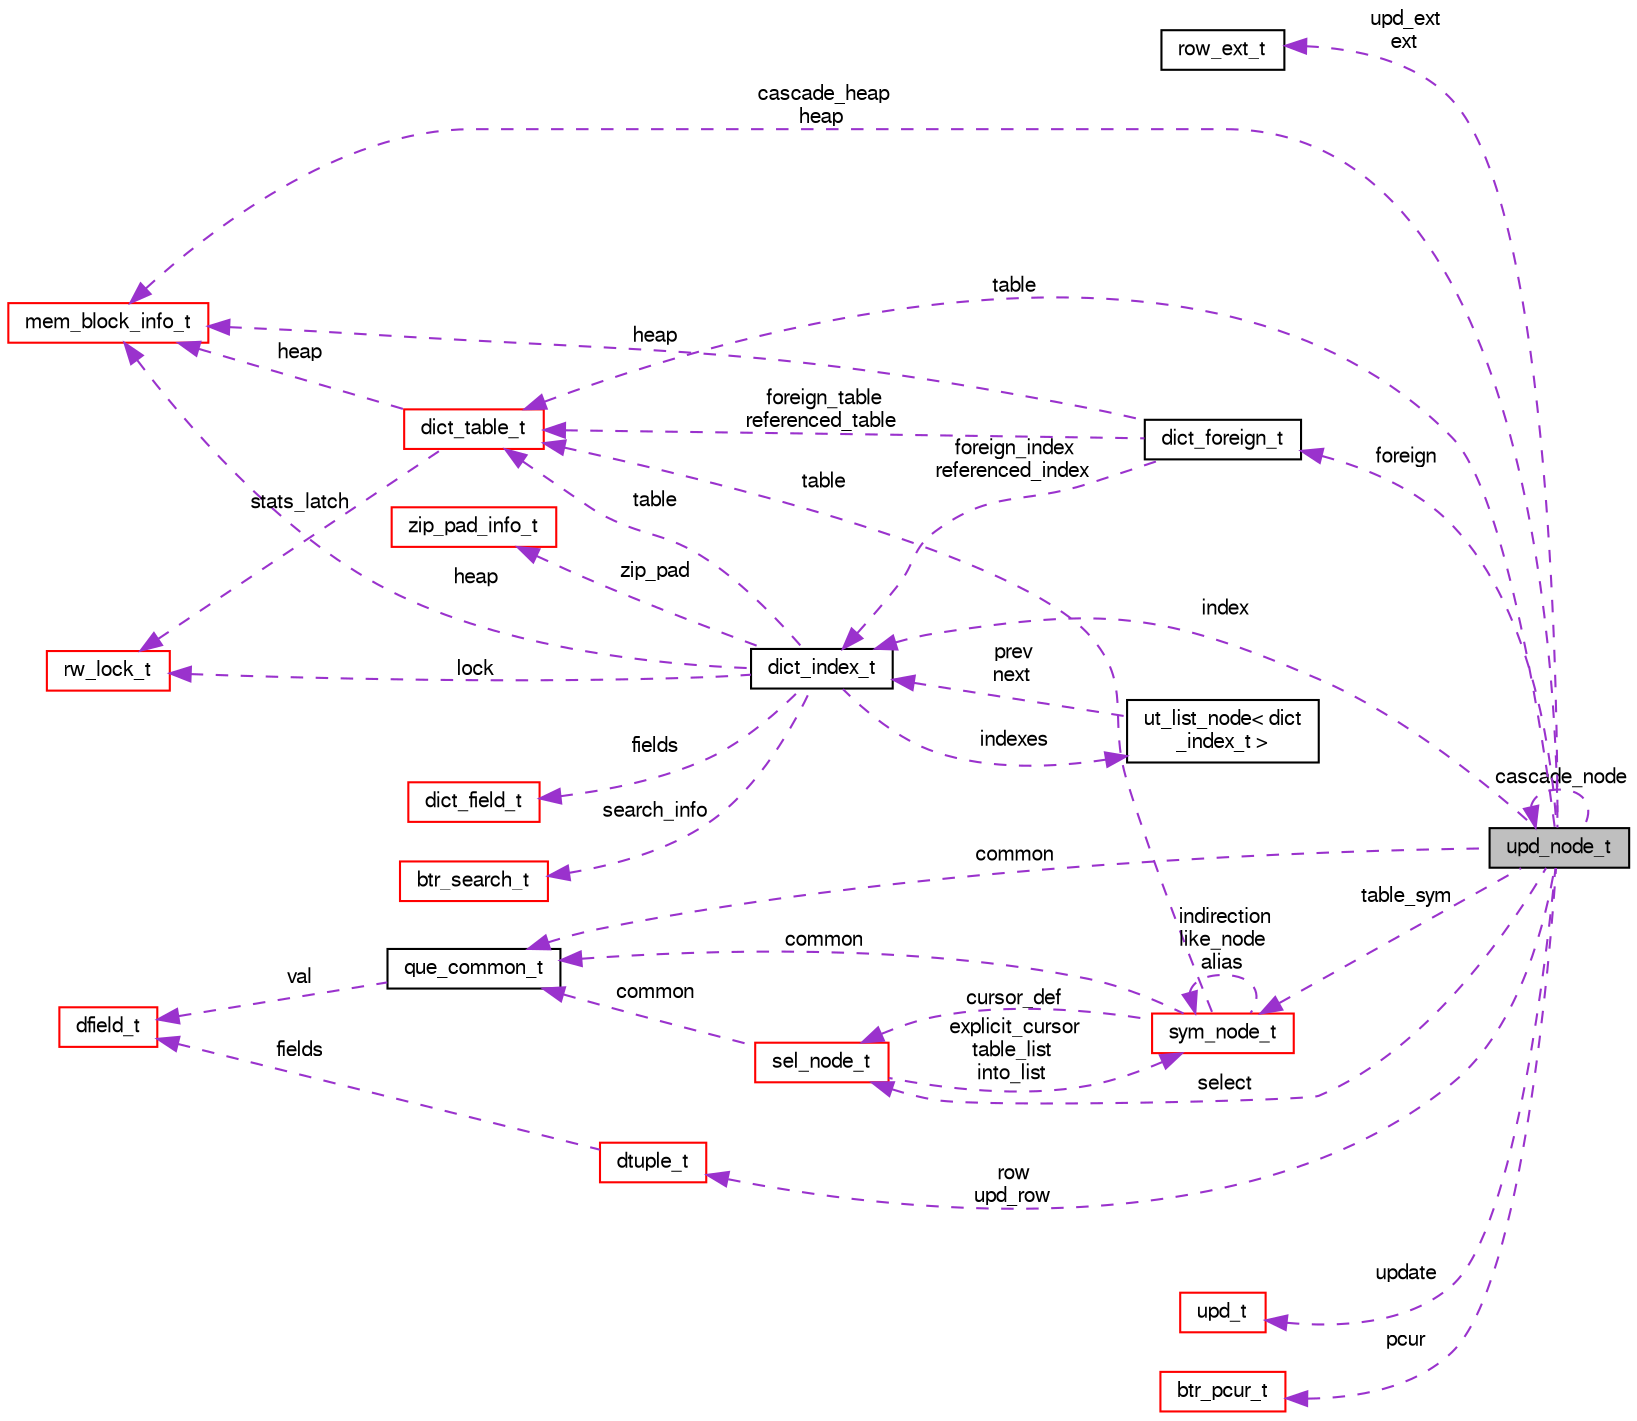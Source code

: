 digraph "upd_node_t"
{
  bgcolor="transparent";
  edge [fontname="FreeSans",fontsize="10",labelfontname="FreeSans",labelfontsize="10"];
  node [fontname="FreeSans",fontsize="10",shape=record];
  rankdir="LR";
  Node1 [label="upd_node_t",height=0.2,width=0.4,color="black", fillcolor="grey75", style="filled" fontcolor="black"];
  Node2 -> Node1 [dir="back",color="darkorchid3",fontsize="10",style="dashed",label=" upd_ext\next" ,fontname="FreeSans"];
  Node2 [label="row_ext_t",height=0.2,width=0.4,color="black",URL="$structrow__ext__t.html"];
  Node3 -> Node1 [dir="back",color="darkorchid3",fontsize="10",style="dashed",label=" common" ,fontname="FreeSans"];
  Node3 [label="que_common_t",height=0.2,width=0.4,color="black",URL="$structque__common__t.html"];
  Node4 -> Node3 [dir="back",color="darkorchid3",fontsize="10",style="dashed",label=" val" ,fontname="FreeSans"];
  Node4 [label="dfield_t",height=0.2,width=0.4,color="red",URL="$structdfield__t.html"];
  Node1 -> Node1 [dir="back",color="darkorchid3",fontsize="10",style="dashed",label=" cascade_node" ,fontname="FreeSans"];
  Node5 -> Node1 [dir="back",color="darkorchid3",fontsize="10",style="dashed",label=" index" ,fontname="FreeSans"];
  Node5 [label="dict_index_t",height=0.2,width=0.4,color="black",URL="$structdict__index__t.html"];
  Node6 -> Node5 [dir="back",color="darkorchid3",fontsize="10",style="dashed",label=" zip_pad" ,fontname="FreeSans"];
  Node6 [label="zip_pad_info_t",height=0.2,width=0.4,color="red",URL="$structzip__pad__info__t.html"];
  Node7 -> Node5 [dir="back",color="darkorchid3",fontsize="10",style="dashed",label=" table" ,fontname="FreeSans"];
  Node7 [label="dict_table_t",height=0.2,width=0.4,color="red",URL="$structdict__table__t.html"];
  Node8 -> Node7 [dir="back",color="darkorchid3",fontsize="10",style="dashed",label=" heap" ,fontname="FreeSans"];
  Node8 [label="mem_block_info_t",height=0.2,width=0.4,color="red",URL="$structmem__block__info__t.html"];
  Node9 -> Node7 [dir="back",color="darkorchid3",fontsize="10",style="dashed",label=" stats_latch" ,fontname="FreeSans"];
  Node9 [label="rw_lock_t",height=0.2,width=0.4,color="red",URL="$structrw__lock__t.html"];
  Node8 -> Node5 [dir="back",color="darkorchid3",fontsize="10",style="dashed",label=" heap" ,fontname="FreeSans"];
  Node10 -> Node5 [dir="back",color="darkorchid3",fontsize="10",style="dashed",label=" fields" ,fontname="FreeSans"];
  Node10 [label="dict_field_t",height=0.2,width=0.4,color="red",URL="$structdict__field__t.html"];
  Node11 -> Node5 [dir="back",color="darkorchid3",fontsize="10",style="dashed",label=" indexes" ,fontname="FreeSans"];
  Node11 [label="ut_list_node\< dict\l_index_t \>",height=0.2,width=0.4,color="black",URL="$structut__list__node.html"];
  Node5 -> Node11 [dir="back",color="darkorchid3",fontsize="10",style="dashed",label=" prev\nnext" ,fontname="FreeSans"];
  Node9 -> Node5 [dir="back",color="darkorchid3",fontsize="10",style="dashed",label=" lock" ,fontname="FreeSans"];
  Node12 -> Node5 [dir="back",color="darkorchid3",fontsize="10",style="dashed",label=" search_info" ,fontname="FreeSans"];
  Node12 [label="btr_search_t",height=0.2,width=0.4,color="red",URL="$structbtr__search__t.html"];
  Node7 -> Node1 [dir="back",color="darkorchid3",fontsize="10",style="dashed",label=" table" ,fontname="FreeSans"];
  Node13 -> Node1 [dir="back",color="darkorchid3",fontsize="10",style="dashed",label=" foreign" ,fontname="FreeSans"];
  Node13 [label="dict_foreign_t",height=0.2,width=0.4,color="black",URL="$structdict__foreign__t.html"];
  Node5 -> Node13 [dir="back",color="darkorchid3",fontsize="10",style="dashed",label=" foreign_index\nreferenced_index" ,fontname="FreeSans"];
  Node7 -> Node13 [dir="back",color="darkorchid3",fontsize="10",style="dashed",label=" foreign_table\nreferenced_table" ,fontname="FreeSans"];
  Node8 -> Node13 [dir="back",color="darkorchid3",fontsize="10",style="dashed",label=" heap" ,fontname="FreeSans"];
  Node8 -> Node1 [dir="back",color="darkorchid3",fontsize="10",style="dashed",label=" cascade_heap\nheap" ,fontname="FreeSans"];
  Node14 -> Node1 [dir="back",color="darkorchid3",fontsize="10",style="dashed",label=" update" ,fontname="FreeSans"];
  Node14 [label="upd_t",height=0.2,width=0.4,color="red",URL="$structupd__t.html"];
  Node15 -> Node1 [dir="back",color="darkorchid3",fontsize="10",style="dashed",label=" select" ,fontname="FreeSans"];
  Node15 [label="sel_node_t",height=0.2,width=0.4,color="red",URL="$structsel__node__t.html"];
  Node3 -> Node15 [dir="back",color="darkorchid3",fontsize="10",style="dashed",label=" common" ,fontname="FreeSans"];
  Node16 -> Node15 [dir="back",color="darkorchid3",fontsize="10",style="dashed",label=" explicit_cursor\ntable_list\ninto_list" ,fontname="FreeSans"];
  Node16 [label="sym_node_t",height=0.2,width=0.4,color="red",URL="$structsym__node__t.html"];
  Node3 -> Node16 [dir="back",color="darkorchid3",fontsize="10",style="dashed",label=" common" ,fontname="FreeSans"];
  Node7 -> Node16 [dir="back",color="darkorchid3",fontsize="10",style="dashed",label=" table" ,fontname="FreeSans"];
  Node15 -> Node16 [dir="back",color="darkorchid3",fontsize="10",style="dashed",label=" cursor_def" ,fontname="FreeSans"];
  Node16 -> Node16 [dir="back",color="darkorchid3",fontsize="10",style="dashed",label=" indirection\nlike_node\nalias" ,fontname="FreeSans"];
  Node17 -> Node1 [dir="back",color="darkorchid3",fontsize="10",style="dashed",label=" row\nupd_row" ,fontname="FreeSans"];
  Node17 [label="dtuple_t",height=0.2,width=0.4,color="red",URL="$structdtuple__t.html"];
  Node4 -> Node17 [dir="back",color="darkorchid3",fontsize="10",style="dashed",label=" fields" ,fontname="FreeSans"];
  Node18 -> Node1 [dir="back",color="darkorchid3",fontsize="10",style="dashed",label=" pcur" ,fontname="FreeSans"];
  Node18 [label="btr_pcur_t",height=0.2,width=0.4,color="red",URL="$structbtr__pcur__t.html"];
  Node16 -> Node1 [dir="back",color="darkorchid3",fontsize="10",style="dashed",label=" table_sym" ,fontname="FreeSans"];
}

